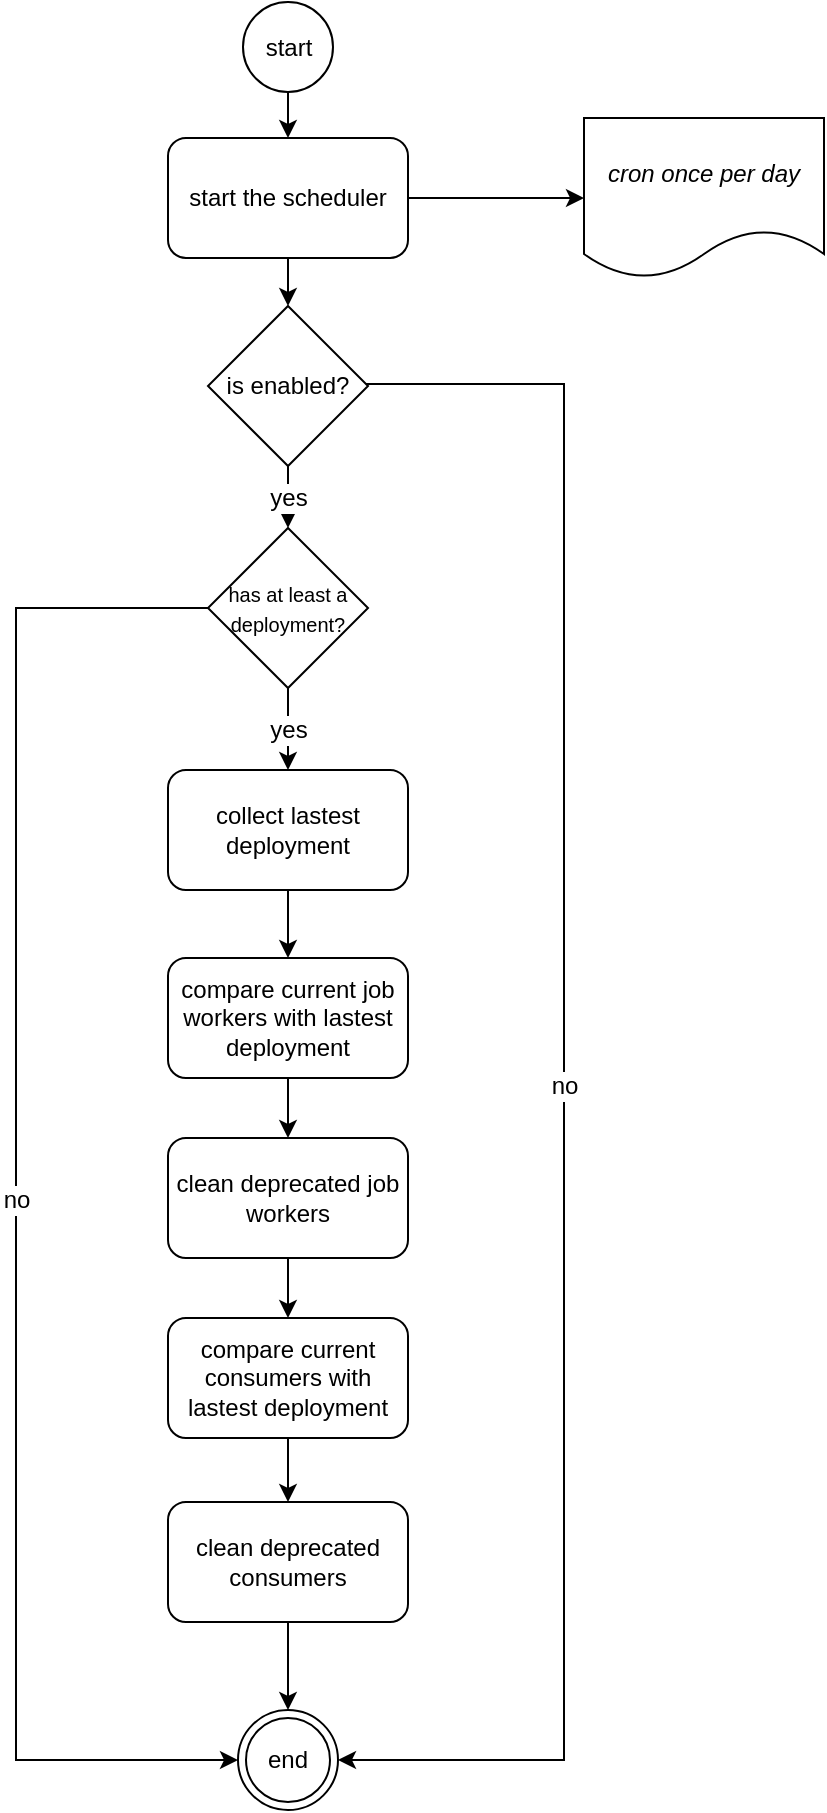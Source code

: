 <mxfile version="17.4.6" type="github" pages="2">
  <diagram id="C5RBs43oDa-KdzZeNtuy" name="Cleanup the obsolete workers">
    <mxGraphModel dx="1038" dy="579" grid="0" gridSize="10" guides="1" tooltips="1" connect="1" arrows="1" fold="1" page="1" pageScale="1" pageWidth="827" pageHeight="1169" math="0" shadow="0">
      <root>
        <mxCell id="WIyWlLk6GJQsqaUBKTNV-0" />
        <mxCell id="WIyWlLk6GJQsqaUBKTNV-1" parent="WIyWlLk6GJQsqaUBKTNV-0" />
        <mxCell id="XxUo1kwyzoJHX5YxzmVL-22" style="edgeStyle=orthogonalEdgeStyle;rounded=0;orthogonalLoop=1;jettySize=auto;html=1;fontSize=12;" edge="1" parent="WIyWlLk6GJQsqaUBKTNV-1" source="XxUo1kwyzoJHX5YxzmVL-0" target="XxUo1kwyzoJHX5YxzmVL-5">
          <mxGeometry relative="1" as="geometry" />
        </mxCell>
        <mxCell id="XxUo1kwyzoJHX5YxzmVL-34" style="edgeStyle=orthogonalEdgeStyle;rounded=0;orthogonalLoop=1;jettySize=auto;html=1;entryX=0;entryY=0.5;entryDx=0;entryDy=0;fontSize=12;" edge="1" parent="WIyWlLk6GJQsqaUBKTNV-1" source="XxUo1kwyzoJHX5YxzmVL-0" target="XxUo1kwyzoJHX5YxzmVL-33">
          <mxGeometry relative="1" as="geometry" />
        </mxCell>
        <mxCell id="XxUo1kwyzoJHX5YxzmVL-0" value="start the scheduler" style="rounded=1;whiteSpace=wrap;html=1;" vertex="1" parent="WIyWlLk6GJQsqaUBKTNV-1">
          <mxGeometry x="272" y="140" width="120" height="60" as="geometry" />
        </mxCell>
        <mxCell id="XxUo1kwyzoJHX5YxzmVL-23" value="no" style="edgeStyle=orthogonalEdgeStyle;rounded=0;orthogonalLoop=1;jettySize=auto;html=1;entryX=1;entryY=0.5;entryDx=0;entryDy=0;fontSize=12;" edge="1" parent="WIyWlLk6GJQsqaUBKTNV-1" source="XxUo1kwyzoJHX5YxzmVL-5" target="XxUo1kwyzoJHX5YxzmVL-15">
          <mxGeometry relative="1" as="geometry">
            <Array as="points">
              <mxPoint x="470" y="263" />
              <mxPoint x="470" y="951" />
            </Array>
          </mxGeometry>
        </mxCell>
        <mxCell id="XxUo1kwyzoJHX5YxzmVL-24" value="yes" style="edgeStyle=orthogonalEdgeStyle;rounded=0;orthogonalLoop=1;jettySize=auto;html=1;fontSize=12;" edge="1" parent="WIyWlLk6GJQsqaUBKTNV-1" source="XxUo1kwyzoJHX5YxzmVL-5" target="XxUo1kwyzoJHX5YxzmVL-6">
          <mxGeometry relative="1" as="geometry" />
        </mxCell>
        <mxCell id="XxUo1kwyzoJHX5YxzmVL-5" value="is enabled?" style="rhombus;whiteSpace=wrap;html=1;" vertex="1" parent="WIyWlLk6GJQsqaUBKTNV-1">
          <mxGeometry x="292" y="224" width="80" height="80" as="geometry" />
        </mxCell>
        <mxCell id="XxUo1kwyzoJHX5YxzmVL-25" value="yes" style="edgeStyle=orthogonalEdgeStyle;rounded=0;orthogonalLoop=1;jettySize=auto;html=1;fontSize=12;" edge="1" parent="WIyWlLk6GJQsqaUBKTNV-1" source="XxUo1kwyzoJHX5YxzmVL-6" target="XxUo1kwyzoJHX5YxzmVL-4">
          <mxGeometry relative="1" as="geometry" />
        </mxCell>
        <mxCell id="XxUo1kwyzoJHX5YxzmVL-26" value="no" style="edgeStyle=orthogonalEdgeStyle;rounded=0;orthogonalLoop=1;jettySize=auto;html=1;entryX=0;entryY=0.5;entryDx=0;entryDy=0;fontSize=12;" edge="1" parent="WIyWlLk6GJQsqaUBKTNV-1" source="XxUo1kwyzoJHX5YxzmVL-6" target="XxUo1kwyzoJHX5YxzmVL-15">
          <mxGeometry relative="1" as="geometry">
            <Array as="points">
              <mxPoint x="196" y="375" />
              <mxPoint x="196" y="951" />
            </Array>
          </mxGeometry>
        </mxCell>
        <mxCell id="XxUo1kwyzoJHX5YxzmVL-6" value="&lt;font style=&quot;font-size: 10px&quot;&gt;has at least a deployment?&lt;/font&gt;" style="rhombus;whiteSpace=wrap;html=1;" vertex="1" parent="WIyWlLk6GJQsqaUBKTNV-1">
          <mxGeometry x="292" y="335" width="80" height="80" as="geometry" />
        </mxCell>
        <mxCell id="XxUo1kwyzoJHX5YxzmVL-28" value="" style="edgeStyle=orthogonalEdgeStyle;rounded=0;orthogonalLoop=1;jettySize=auto;html=1;fontSize=12;" edge="1" parent="WIyWlLk6GJQsqaUBKTNV-1" source="XxUo1kwyzoJHX5YxzmVL-4" target="XxUo1kwyzoJHX5YxzmVL-9">
          <mxGeometry relative="1" as="geometry" />
        </mxCell>
        <mxCell id="XxUo1kwyzoJHX5YxzmVL-4" value="collect lastest deployment" style="rounded=1;whiteSpace=wrap;html=1;" vertex="1" parent="WIyWlLk6GJQsqaUBKTNV-1">
          <mxGeometry x="272" y="456" width="120" height="60" as="geometry" />
        </mxCell>
        <mxCell id="XxUo1kwyzoJHX5YxzmVL-29" value="" style="edgeStyle=orthogonalEdgeStyle;rounded=0;orthogonalLoop=1;jettySize=auto;html=1;fontSize=12;" edge="1" parent="WIyWlLk6GJQsqaUBKTNV-1" source="XxUo1kwyzoJHX5YxzmVL-9" target="XxUo1kwyzoJHX5YxzmVL-13">
          <mxGeometry relative="1" as="geometry" />
        </mxCell>
        <mxCell id="XxUo1kwyzoJHX5YxzmVL-9" value="compare current job workers with lastest deployment" style="rounded=1;whiteSpace=wrap;html=1;" vertex="1" parent="WIyWlLk6GJQsqaUBKTNV-1">
          <mxGeometry x="272" y="550" width="120" height="60" as="geometry" />
        </mxCell>
        <mxCell id="XxUo1kwyzoJHX5YxzmVL-30" value="" style="edgeStyle=orthogonalEdgeStyle;rounded=0;orthogonalLoop=1;jettySize=auto;html=1;fontSize=12;" edge="1" parent="WIyWlLk6GJQsqaUBKTNV-1" source="XxUo1kwyzoJHX5YxzmVL-13" target="XxUo1kwyzoJHX5YxzmVL-11">
          <mxGeometry relative="1" as="geometry" />
        </mxCell>
        <mxCell id="XxUo1kwyzoJHX5YxzmVL-13" value="&lt;font style=&quot;font-size: 12px&quot;&gt;clean deprecated job workers&lt;/font&gt;" style="rounded=1;whiteSpace=wrap;html=1;fontSize=9;" vertex="1" parent="WIyWlLk6GJQsqaUBKTNV-1">
          <mxGeometry x="272" y="640" width="120" height="60" as="geometry" />
        </mxCell>
        <mxCell id="XxUo1kwyzoJHX5YxzmVL-31" value="" style="edgeStyle=orthogonalEdgeStyle;rounded=0;orthogonalLoop=1;jettySize=auto;html=1;fontSize=12;" edge="1" parent="WIyWlLk6GJQsqaUBKTNV-1" source="XxUo1kwyzoJHX5YxzmVL-11" target="XxUo1kwyzoJHX5YxzmVL-27">
          <mxGeometry relative="1" as="geometry" />
        </mxCell>
        <mxCell id="XxUo1kwyzoJHX5YxzmVL-11" value="compare current consumers with lastest deployment" style="rounded=1;whiteSpace=wrap;html=1;" vertex="1" parent="WIyWlLk6GJQsqaUBKTNV-1">
          <mxGeometry x="272" y="730" width="120" height="60" as="geometry" />
        </mxCell>
        <mxCell id="XxUo1kwyzoJHX5YxzmVL-15" value="end" style="ellipse;shape=doubleEllipse;whiteSpace=wrap;html=1;aspect=fixed;fontSize=12;" vertex="1" parent="WIyWlLk6GJQsqaUBKTNV-1">
          <mxGeometry x="307" y="926" width="50" height="50" as="geometry" />
        </mxCell>
        <mxCell id="XxUo1kwyzoJHX5YxzmVL-21" style="edgeStyle=orthogonalEdgeStyle;rounded=0;orthogonalLoop=1;jettySize=auto;html=1;fontSize=12;" edge="1" parent="WIyWlLk6GJQsqaUBKTNV-1" source="XxUo1kwyzoJHX5YxzmVL-19" target="XxUo1kwyzoJHX5YxzmVL-0">
          <mxGeometry relative="1" as="geometry" />
        </mxCell>
        <mxCell id="XxUo1kwyzoJHX5YxzmVL-19" value="start" style="ellipse;whiteSpace=wrap;html=1;aspect=fixed;fontSize=12;" vertex="1" parent="WIyWlLk6GJQsqaUBKTNV-1">
          <mxGeometry x="309.5" y="72" width="45" height="45" as="geometry" />
        </mxCell>
        <mxCell id="XxUo1kwyzoJHX5YxzmVL-32" value="" style="edgeStyle=orthogonalEdgeStyle;rounded=0;orthogonalLoop=1;jettySize=auto;html=1;fontSize=12;" edge="1" parent="WIyWlLk6GJQsqaUBKTNV-1" source="XxUo1kwyzoJHX5YxzmVL-27" target="XxUo1kwyzoJHX5YxzmVL-15">
          <mxGeometry relative="1" as="geometry" />
        </mxCell>
        <mxCell id="XxUo1kwyzoJHX5YxzmVL-27" value="&lt;font style=&quot;font-size: 12px&quot;&gt;clean deprecated consumers&lt;/font&gt;" style="rounded=1;whiteSpace=wrap;html=1;fontSize=9;" vertex="1" parent="WIyWlLk6GJQsqaUBKTNV-1">
          <mxGeometry x="272" y="822" width="120" height="60" as="geometry" />
        </mxCell>
        <mxCell id="XxUo1kwyzoJHX5YxzmVL-33" value="&lt;i&gt;cron once per day&lt;/i&gt;" style="shape=document;whiteSpace=wrap;html=1;boundedLbl=1;fontSize=12;" vertex="1" parent="WIyWlLk6GJQsqaUBKTNV-1">
          <mxGeometry x="480" y="130" width="120" height="80" as="geometry" />
        </mxCell>
      </root>
    </mxGraphModel>
  </diagram>
  <diagram id="2cyc5TEYqG4FwKDl7dKk" name="Restore application flow">
    <mxGraphModel dx="1038" dy="579" grid="1" gridSize="10" guides="1" tooltips="1" connect="1" arrows="1" fold="1" page="1" pageScale="1" pageWidth="827" pageHeight="1169" math="0" shadow="0">
      <root>
        <mxCell id="0" />
        <mxCell id="1" parent="0" />
        <mxCell id="p4v5cMf_VU6oif17ImsU-15" value="" style="edgeStyle=orthogonalEdgeStyle;rounded=0;orthogonalLoop=1;jettySize=auto;html=1;" edge="1" parent="1" source="p4v5cMf_VU6oif17ImsU-7" target="p4v5cMf_VU6oif17ImsU-8">
          <mxGeometry relative="1" as="geometry" />
        </mxCell>
        <mxCell id="p4v5cMf_VU6oif17ImsU-7" value="&lt;span&gt;Restore job instances&lt;/span&gt;" style="html=1;dashed=0;whitespace=wrap;shape=mxgraph.dfd.start" vertex="1" parent="1">
          <mxGeometry x="180" y="150" width="140" height="60" as="geometry" />
        </mxCell>
        <mxCell id="p4v5cMf_VU6oif17ImsU-16" value="" style="edgeStyle=orthogonalEdgeStyle;rounded=0;orthogonalLoop=1;jettySize=auto;html=1;" edge="1" parent="1" source="p4v5cMf_VU6oif17ImsU-8" target="p4v5cMf_VU6oif17ImsU-10">
          <mxGeometry relative="1" as="geometry" />
        </mxCell>
        <mxCell id="p4v5cMf_VU6oif17ImsU-8" value="&lt;span&gt;Restore deployments&lt;/span&gt;" style="html=1;dashed=0;whitespace=wrap;shape=mxgraph.dfd.start" vertex="1" parent="1">
          <mxGeometry x="370" y="150" width="140" height="60" as="geometry" />
        </mxCell>
        <mxCell id="p4v5cMf_VU6oif17ImsU-10" value="" style="shape=ellipse;html=1;dashed=0;whitespace=wrap;aspect=fixed;strokeWidth=5;perimeter=ellipsePerimeter;" vertex="1" parent="1">
          <mxGeometry x="600" y="156.88" width="46.25" height="46.25" as="geometry" />
        </mxCell>
        <mxCell id="p4v5cMf_VU6oif17ImsU-14" value="" style="edgeStyle=orthogonalEdgeStyle;rounded=0;orthogonalLoop=1;jettySize=auto;html=1;" edge="1" parent="1" source="p4v5cMf_VU6oif17ImsU-13" target="p4v5cMf_VU6oif17ImsU-7">
          <mxGeometry relative="1" as="geometry" />
        </mxCell>
        <mxCell id="p4v5cMf_VU6oif17ImsU-13" value="" style="ellipse;whiteSpace=wrap;html=1;aspect=fixed;" vertex="1" parent="1">
          <mxGeometry x="60" y="155" width="50" height="50" as="geometry" />
        </mxCell>
      </root>
    </mxGraphModel>
  </diagram>
</mxfile>

